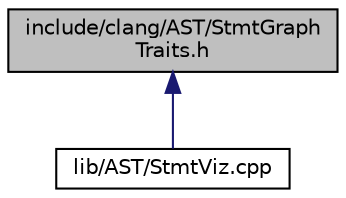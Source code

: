 digraph "include/clang/AST/StmtGraphTraits.h"
{
 // LATEX_PDF_SIZE
  bgcolor="transparent";
  edge [fontname="Helvetica",fontsize="10",labelfontname="Helvetica",labelfontsize="10"];
  node [fontname="Helvetica",fontsize="10",shape=record];
  Node1 [label="include/clang/AST/StmtGraph\lTraits.h",height=0.2,width=0.4,color="black", fillcolor="grey75", style="filled", fontcolor="black",tooltip=" "];
  Node1 -> Node2 [dir="back",color="midnightblue",fontsize="10",style="solid",fontname="Helvetica"];
  Node2 [label="lib/AST/StmtViz.cpp",height=0.2,width=0.4,color="black",URL="$StmtViz_8cpp.html",tooltip=" "];
}
